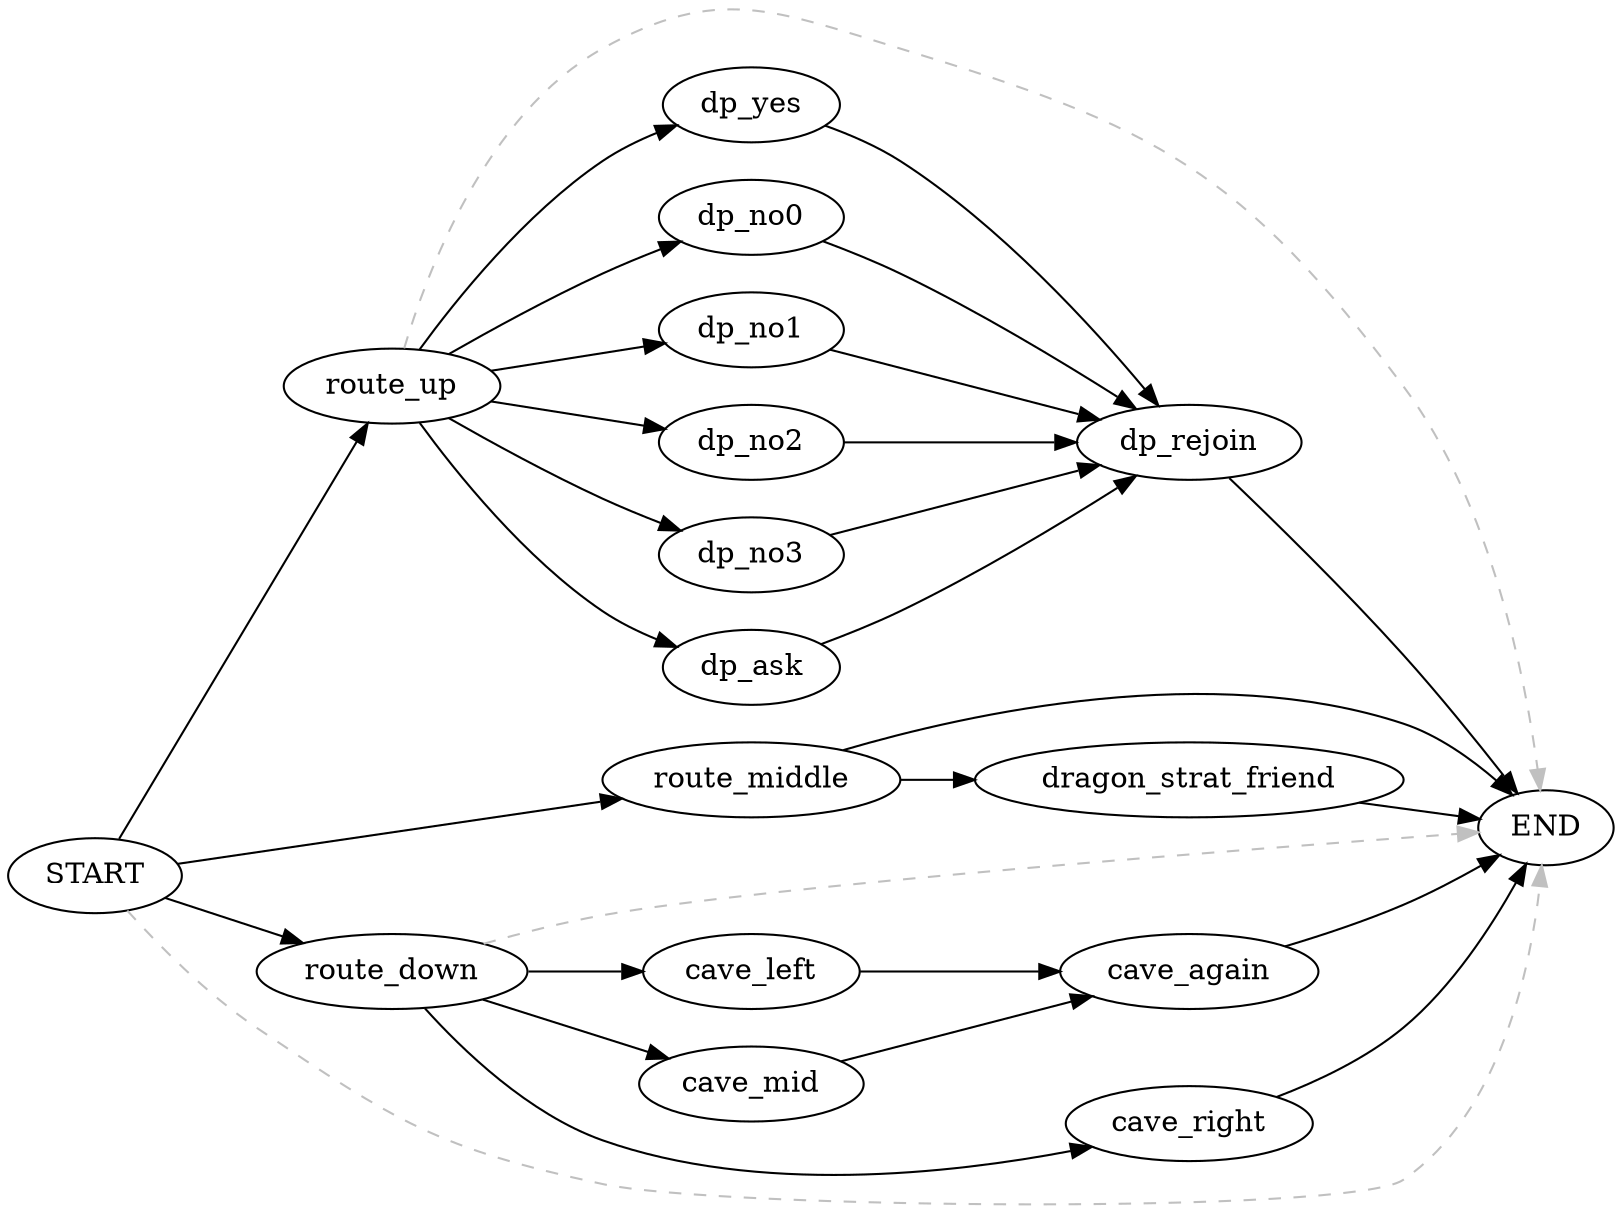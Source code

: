 digraph chapter1 {
  rankdir = "LR"
  START -> route_up
  START -> route_middle
  START -> route_down
  START -> END [style=dashed,color=gray]
  route_up -> dp_yes
  route_up -> dp_no0
  route_up -> dp_no1
  route_up -> dp_no2
  route_up -> dp_no3
  route_up -> dp_ask
  route_up -> END [style=dashed,color=gray]
  dp_yes -> dp_rejoin
  dp_no0 -> dp_rejoin
  dp_no1 -> dp_rejoin
  dp_no2 -> dp_rejoin
  dp_no3 -> dp_rejoin
  dp_ask -> dp_rejoin
  dp_rejoin -> END
  route_middle -> dragon_strat_friend
  route_middle -> END
  dragon_strat_friend -> END
  route_down -> cave_left
  route_down -> cave_mid
  route_down -> cave_right
  route_down -> END [style=dashed,color=gray]
  cave_left -> cave_again
  cave_mid -> cave_again
  cave_right -> END
  cave_again -> END
}